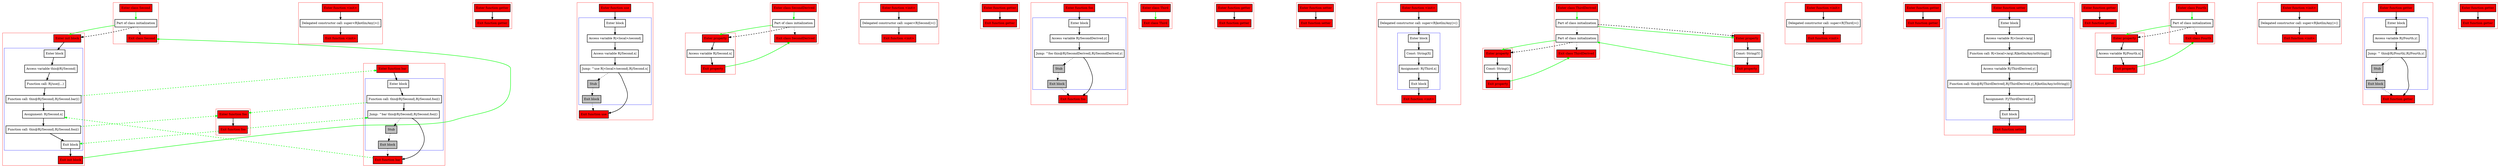 digraph MissingLeakingThis_kt {
    graph [nodesep=3]
    node [shape=box penwidth=2]
    edge [penwidth=2]

    subgraph cluster_0 {
        color=red
        0 [label="Enter class Second" style="filled" fillcolor=red];
        1 [label="Part of class initialization"];
        2 [label="Exit class Second" style="filled" fillcolor=red];
    }
    0 -> {1} [color=green];
    1 -> {2} [style=dotted];
    1 -> {8} [color=green];
    1 -> {8} [style=dashed];

    subgraph cluster_1 {
        color=red
        3 [label="Enter function <init>" style="filled" fillcolor=red];
        4 [label="Delegated constructor call: super<R|kotlin/Any|>()"];
        5 [label="Exit function <init>" style="filled" fillcolor=red];
    }
    3 -> {4};
    4 -> {5};

    subgraph cluster_2 {
        color=red
        6 [label="Enter function getter" style="filled" fillcolor=red];
        7 [label="Exit function getter" style="filled" fillcolor=red];
    }
    6 -> {7};

    subgraph cluster_3 {
        color=red
        8 [label="Enter init block" style="filled" fillcolor=red];
        subgraph cluster_4 {
            color=blue
            9 [label="Enter block"];
            10 [label="Access variable this@R|/Second|"];
            11 [label="Function call: R|/use|(...)"];
            12 [label="Function call: this@R|/Second|.R|/Second.bar|()"];
            13 [label="Assignment: R|/Second.x|"];
            14 [label="Function call: this@R|/Second|.R|/Second.foo|()"];
            15 [label="Exit block"];
        }
        16 [label="Exit init block" style="filled" fillcolor=red];
    }
    8 -> {9};
    9 -> {10};
    10 -> {11};
    11 -> {12};
    12 -> {13};
    12 -> {17} [color=green style=dashed];
    13 -> {14};
    14 -> {15};
    14 -> {24} [color=green style=dashed];
    15 -> {16};
    16 -> {2} [color=green];

    subgraph cluster_5 {
        color=red
        17 [label="Enter function bar" style="filled" fillcolor=red];
        subgraph cluster_6 {
            color=blue
            18 [label="Enter block"];
            19 [label="Function call: this@R|/Second|.R|/Second.foo|()"];
            20 [label="Jump: ^bar this@R|/Second|.R|/Second.foo|()"];
            21 [label="Stub" style="filled" fillcolor=gray];
            22 [label="Exit block" style="filled" fillcolor=gray];
        }
        23 [label="Exit function bar" style="filled" fillcolor=red];
    }
    17 -> {18};
    18 -> {19};
    19 -> {20};
    19 -> {24} [color=green style=dashed];
    20 -> {23};
    20 -> {21} [style=dotted];
    21 -> {22} [style=dotted];
    22 -> {23} [style=dotted];
    23 -> {13} [color=green style=dashed];

    subgraph cluster_7 {
        color=red
        24 [label="Enter function foo" style="filled" fillcolor=red];
        25 [label="Exit function foo" style="filled" fillcolor=red];
    }
    24 -> {25};
    25 -> {20 15} [color=green style=dashed];

    subgraph cluster_8 {
        color=red
        26 [label="Enter function use" style="filled" fillcolor=red];
        subgraph cluster_9 {
            color=blue
            27 [label="Enter block"];
            28 [label="Access variable R|<local>/second|"];
            29 [label="Access variable R|/Second.x|"];
            30 [label="Jump: ^use R|<local>/second|.R|/Second.x|"];
            31 [label="Stub" style="filled" fillcolor=gray];
            32 [label="Exit block" style="filled" fillcolor=gray];
        }
        33 [label="Exit function use" style="filled" fillcolor=red];
    }
    26 -> {27};
    27 -> {28};
    28 -> {29};
    29 -> {30};
    30 -> {33};
    30 -> {31} [style=dotted];
    31 -> {32} [style=dotted];
    32 -> {33} [style=dotted];

    subgraph cluster_10 {
        color=red
        34 [label="Enter class SecondDerived" style="filled" fillcolor=red];
        35 [label="Part of class initialization"];
        36 [label="Exit class SecondDerived" style="filled" fillcolor=red];
    }
    34 -> {35} [color=green];
    35 -> {36} [style=dotted];
    35 -> {42} [color=green];
    35 -> {42} [style=dashed];

    subgraph cluster_11 {
        color=red
        37 [label="Enter function <init>" style="filled" fillcolor=red];
        38 [label="Delegated constructor call: super<R|Second|>()"];
        39 [label="Exit function <init>" style="filled" fillcolor=red];
    }
    37 -> {38};
    38 -> {39};

    subgraph cluster_12 {
        color=red
        40 [label="Enter function getter" style="filled" fillcolor=red];
        41 [label="Exit function getter" style="filled" fillcolor=red];
    }
    40 -> {41};

    subgraph cluster_13 {
        color=red
        42 [label="Enter property" style="filled" fillcolor=red];
        43 [label="Access variable R|/Second.x|"];
        44 [label="Exit property" style="filled" fillcolor=red];
    }
    42 -> {43};
    43 -> {44};
    44 -> {36} [color=green];

    subgraph cluster_14 {
        color=red
        45 [label="Enter function foo" style="filled" fillcolor=red];
        subgraph cluster_15 {
            color=blue
            46 [label="Enter block"];
            47 [label="Access variable R|/SecondDerived.y|"];
            48 [label="Jump: ^foo this@R|/SecondDerived|.R|/SecondDerived.y|"];
            49 [label="Stub" style="filled" fillcolor=gray];
            50 [label="Exit block" style="filled" fillcolor=gray];
        }
        51 [label="Exit function foo" style="filled" fillcolor=red];
    }
    45 -> {46};
    46 -> {47};
    47 -> {48};
    48 -> {51};
    48 -> {49} [style=dotted];
    49 -> {50} [style=dotted];
    50 -> {51} [style=dotted];

    subgraph cluster_16 {
        color=red
        52 [label="Enter class Third" style="filled" fillcolor=red];
        53 [label="Exit class Third" style="filled" fillcolor=red];
    }
    52 -> {53} [color=green];

    subgraph cluster_17 {
        color=red
        54 [label="Enter function getter" style="filled" fillcolor=red];
        55 [label="Exit function getter" style="filled" fillcolor=red];
    }
    54 -> {55};

    subgraph cluster_18 {
        color=red
        56 [label="Enter function setter" style="filled" fillcolor=red];
        57 [label="Exit function setter" style="filled" fillcolor=red];
    }
    56 -> {57};

    subgraph cluster_19 {
        color=red
        58 [label="Enter function <init>" style="filled" fillcolor=red];
        59 [label="Delegated constructor call: super<R|kotlin/Any|>()"];
        subgraph cluster_20 {
            color=blue
            60 [label="Enter block"];
            61 [label="Const: String(X)"];
            62 [label="Assignment: R|/Third.x|"];
            63 [label="Exit block"];
        }
        64 [label="Exit function <init>" style="filled" fillcolor=red];
    }
    58 -> {59};
    59 -> {60};
    60 -> {61};
    61 -> {62};
    62 -> {63};
    63 -> {64};

    subgraph cluster_21 {
        color=red
        65 [label="Enter class ThirdDerived" style="filled" fillcolor=red];
        66 [label="Part of class initialization"];
        67 [label="Part of class initialization"];
        68 [label="Exit class ThirdDerived" style="filled" fillcolor=red];
    }
    65 -> {66} [color=green];
    66 -> {67} [style=dotted];
    66 -> {83} [color=green];
    66 -> {83} [style=dashed];
    67 -> {68} [style=dotted];
    67 -> {88} [color=green];
    67 -> {88} [style=dashed];

    subgraph cluster_22 {
        color=red
        69 [label="Enter function <init>" style="filled" fillcolor=red];
        70 [label="Delegated constructor call: super<R|Third|>()"];
        71 [label="Exit function <init>" style="filled" fillcolor=red];
    }
    69 -> {70};
    70 -> {71};

    subgraph cluster_23 {
        color=red
        72 [label="Enter function getter" style="filled" fillcolor=red];
        73 [label="Exit function getter" style="filled" fillcolor=red];
    }
    72 -> {73};

    subgraph cluster_24 {
        color=red
        74 [label="Enter function setter" style="filled" fillcolor=red];
        subgraph cluster_25 {
            color=blue
            75 [label="Enter block"];
            76 [label="Access variable R|<local>/arg|"];
            77 [label="Function call: R|<local>/arg|.R|kotlin/Any.toString|()"];
            78 [label="Access variable R|/ThirdDerived.y|"];
            79 [label="Function call: this@R|/ThirdDerived|.R|/ThirdDerived.y|.R|kotlin/Any.toString|()"];
            80 [label="Assignment: F|/ThirdDerived.x|"];
            81 [label="Exit block"];
        }
        82 [label="Exit function setter" style="filled" fillcolor=red];
    }
    74 -> {75};
    75 -> {76};
    76 -> {77};
    77 -> {78};
    78 -> {79};
    79 -> {80};
    80 -> {81};
    81 -> {82};

    subgraph cluster_26 {
        color=red
        83 [label="Enter property" style="filled" fillcolor=red];
        84 [label="Const: String(Y)"];
        85 [label="Exit property" style="filled" fillcolor=red];
    }
    83 -> {84};
    84 -> {85};
    85 -> {67} [color=green];

    subgraph cluster_27 {
        color=red
        86 [label="Enter function getter" style="filled" fillcolor=red];
        87 [label="Exit function getter" style="filled" fillcolor=red];
    }
    86 -> {87};

    subgraph cluster_28 {
        color=red
        88 [label="Enter property" style="filled" fillcolor=red];
        89 [label="Const: String()"];
        90 [label="Exit property" style="filled" fillcolor=red];
    }
    88 -> {89};
    89 -> {90};
    90 -> {68} [color=green];

    subgraph cluster_29 {
        color=red
        91 [label="Enter class Fourth" style="filled" fillcolor=red];
        92 [label="Part of class initialization"];
        93 [label="Exit class Fourth" style="filled" fillcolor=red];
    }
    91 -> {92} [color=green];
    92 -> {93} [style=dotted];
    92 -> {106} [color=green];
    92 -> {106} [style=dashed];

    subgraph cluster_30 {
        color=red
        94 [label="Enter function <init>" style="filled" fillcolor=red];
        95 [label="Delegated constructor call: super<R|kotlin/Any|>()"];
        96 [label="Exit function <init>" style="filled" fillcolor=red];
    }
    94 -> {95};
    95 -> {96};

    subgraph cluster_31 {
        color=red
        97 [label="Enter function getter" style="filled" fillcolor=red];
        subgraph cluster_32 {
            color=blue
            98 [label="Enter block"];
            99 [label="Access variable R|/Fourth.y|"];
            100 [label="Jump: ^ this@R|/Fourth|.R|/Fourth.y|"];
            101 [label="Stub" style="filled" fillcolor=gray];
            102 [label="Exit block" style="filled" fillcolor=gray];
        }
        103 [label="Exit function getter" style="filled" fillcolor=red];
    }
    97 -> {98};
    98 -> {99};
    99 -> {100};
    100 -> {103};
    100 -> {101} [style=dotted];
    101 -> {102} [style=dotted];
    102 -> {103} [style=dotted];

    subgraph cluster_33 {
        color=red
        104 [label="Enter function getter" style="filled" fillcolor=red];
        105 [label="Exit function getter" style="filled" fillcolor=red];
    }
    104 -> {105};

    subgraph cluster_34 {
        color=red
        106 [label="Enter property" style="filled" fillcolor=red];
        107 [label="Access variable R|/Fourth.x|"];
        108 [label="Exit property" style="filled" fillcolor=red];
    }
    106 -> {107};
    107 -> {108};
    108 -> {93} [color=green];

}
